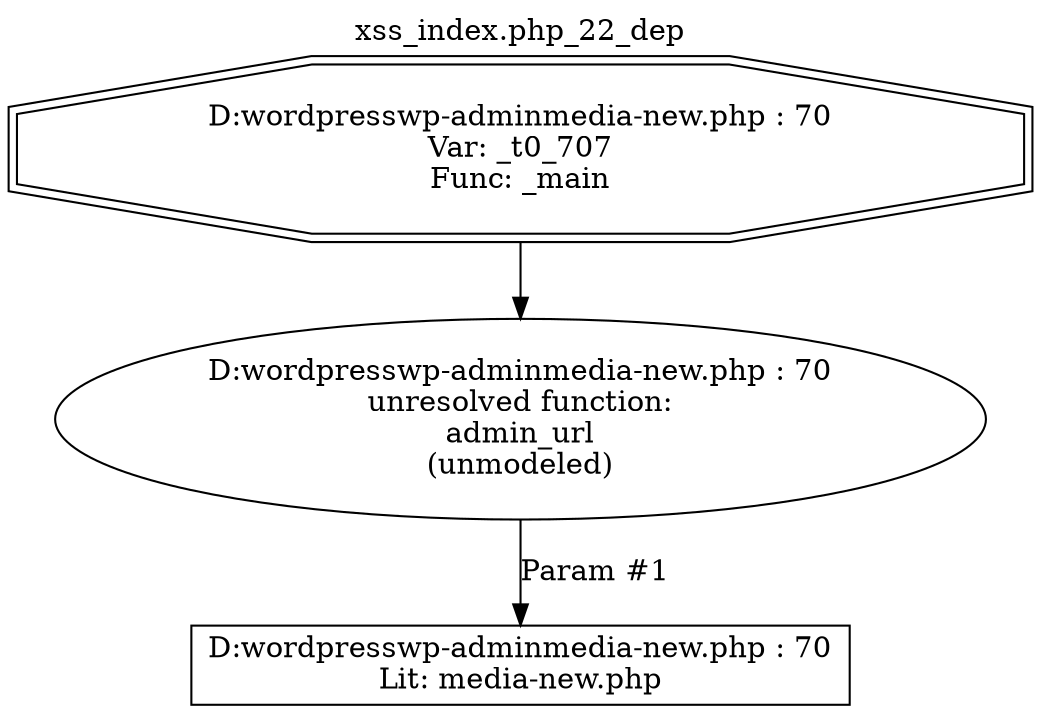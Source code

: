 digraph cfg {
  label="xss_index.php_22_dep";
  labelloc=t;
  n1 [shape=doubleoctagon, label="D:\wordpress\wp-admin\media-new.php : 70\nVar: _t0_707\nFunc: _main\n"];
  n2 [shape=ellipse, label="D:\wordpress\wp-admin\media-new.php : 70\nunresolved function:\nadmin_url\n(unmodeled)\n"];
  n3 [shape=box, label="D:\wordpress\wp-admin\media-new.php : 70\nLit: media-new.php\n"];
  n1 -> n2;
  n2 -> n3[label="Param #1"];
}
